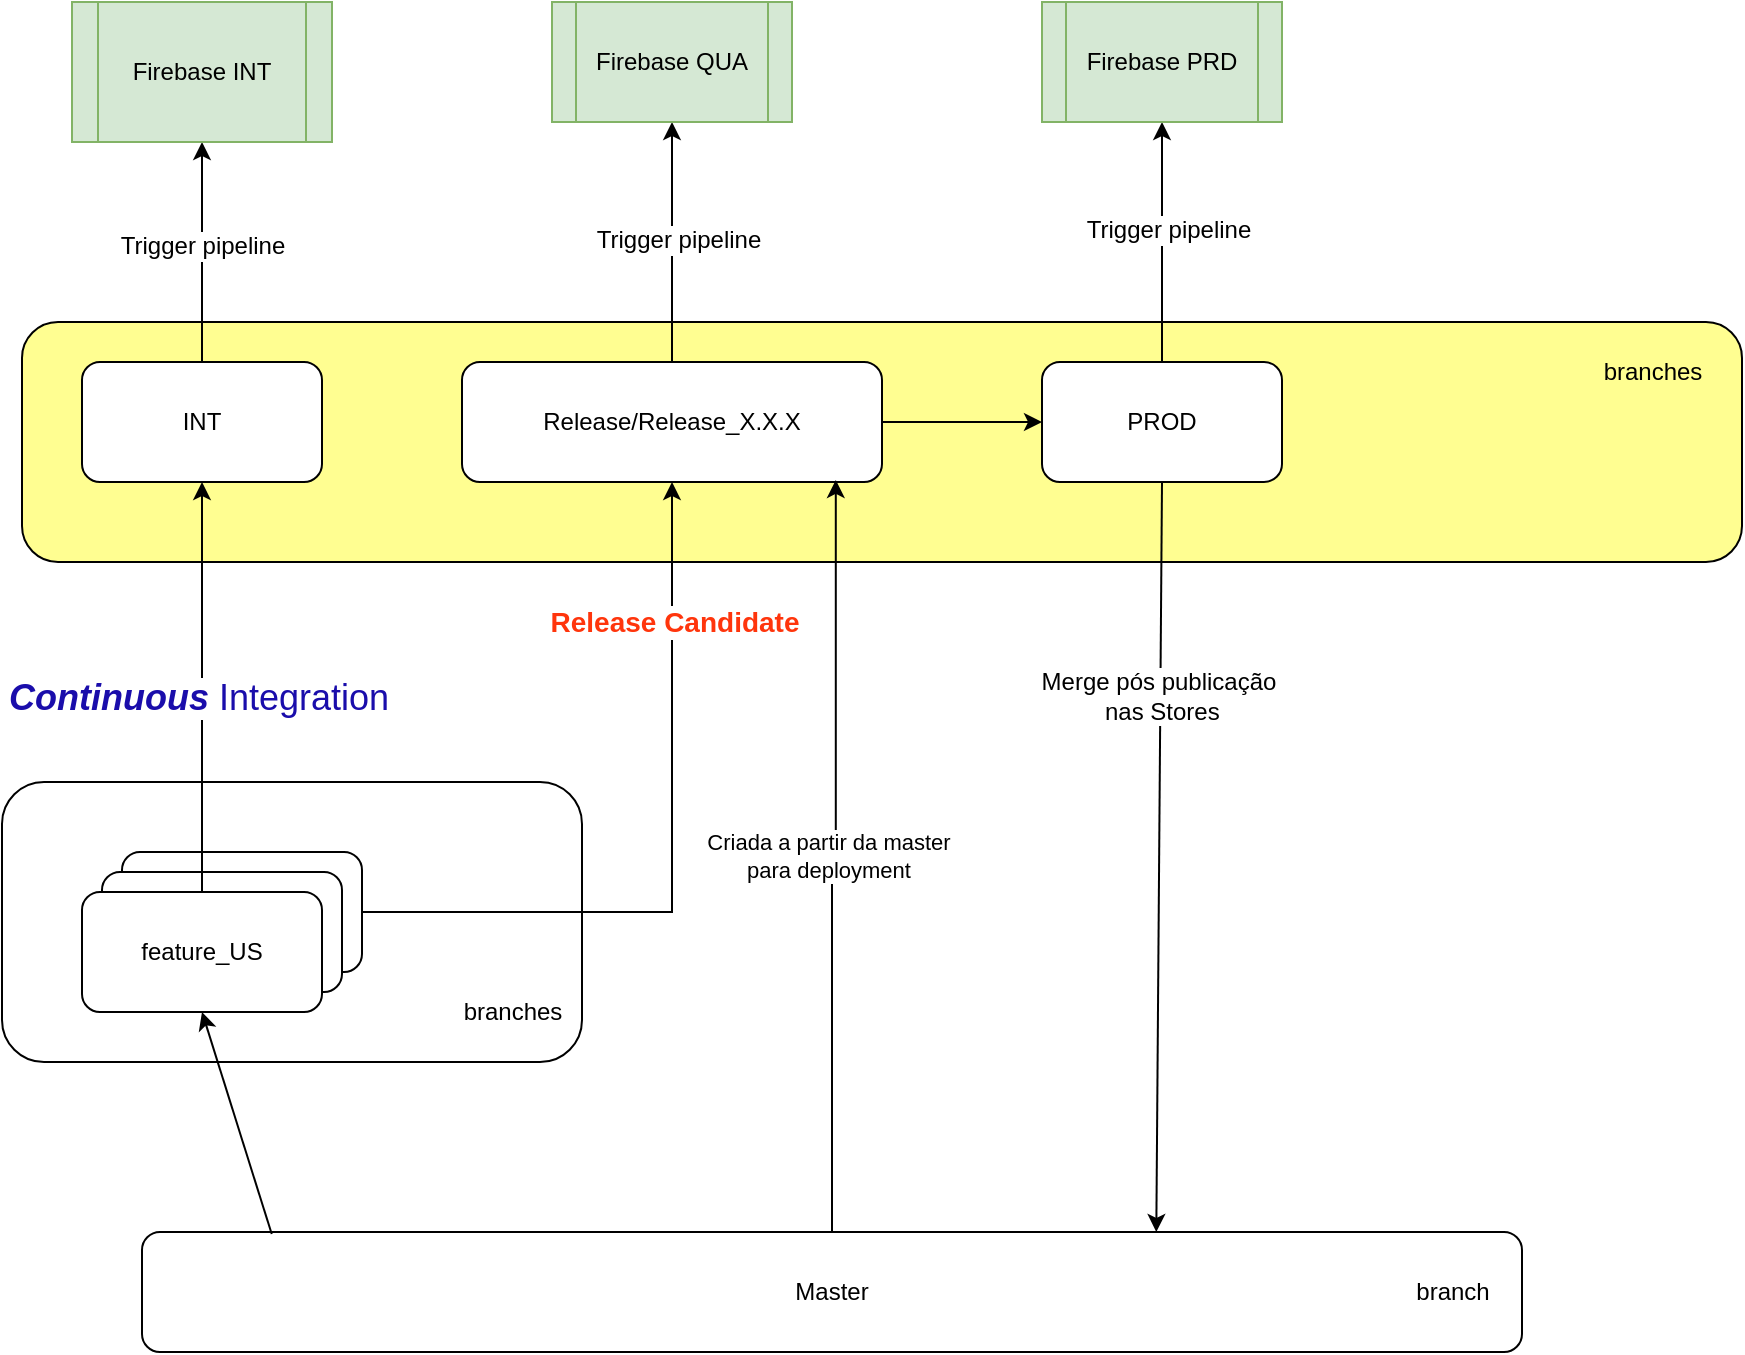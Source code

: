 <mxfile version="28.2.3">
  <diagram name="Página-1" id="aZhOI2Rf11P-X5zS5xGF">
    <mxGraphModel dx="1418" dy="868" grid="1" gridSize="10" guides="1" tooltips="1" connect="1" arrows="1" fold="1" page="1" pageScale="1" pageWidth="827" pageHeight="1169" math="0" shadow="0">
      <root>
        <mxCell id="0" />
        <mxCell id="1" parent="0" />
        <mxCell id="M8hkXP_kOSwks7LkfX3K-2" value="" style="rounded=1;whiteSpace=wrap;html=1;fillColor=#FFFE91;" parent="1" vertex="1">
          <mxGeometry x="180" y="320" width="860" height="120" as="geometry" />
        </mxCell>
        <mxCell id="M8hkXP_kOSwks7LkfX3K-39" style="edgeStyle=orthogonalEdgeStyle;rounded=0;orthogonalLoop=1;jettySize=auto;html=1;entryX=0.5;entryY=1;entryDx=0;entryDy=0;" parent="1" source="M8hkXP_kOSwks7LkfX3K-6" target="M8hkXP_kOSwks7LkfX3K-18" edge="1">
          <mxGeometry relative="1" as="geometry" />
        </mxCell>
        <mxCell id="M8hkXP_kOSwks7LkfX3K-45" value="&lt;font style=&quot;font-size: 12px;&quot;&gt;Trigger pipeline&lt;/font&gt;" style="edgeLabel;html=1;align=center;verticalAlign=middle;resizable=0;points=[];" parent="M8hkXP_kOSwks7LkfX3K-39" vertex="1" connectable="0">
          <mxGeometry x="0.054" relative="1" as="geometry">
            <mxPoint as="offset" />
          </mxGeometry>
        </mxCell>
        <mxCell id="M8hkXP_kOSwks7LkfX3K-6" value="INT" style="rounded=1;whiteSpace=wrap;html=1;" parent="1" vertex="1">
          <mxGeometry x="210" y="340" width="120" height="60" as="geometry" />
        </mxCell>
        <mxCell id="M8hkXP_kOSwks7LkfX3K-7" value="" style="rounded=1;whiteSpace=wrap;html=1;" parent="1" vertex="1">
          <mxGeometry x="170" y="550" width="290" height="140" as="geometry" />
        </mxCell>
        <mxCell id="M8hkXP_kOSwks7LkfX3K-17" style="edgeStyle=orthogonalEdgeStyle;rounded=0;orthogonalLoop=1;jettySize=auto;html=1;" parent="1" source="M8hkXP_kOSwks7LkfX3K-8" target="M8hkXP_kOSwks7LkfX3K-9" edge="1">
          <mxGeometry relative="1" as="geometry" />
        </mxCell>
        <mxCell id="M8hkXP_kOSwks7LkfX3K-28" value="&lt;font style=&quot;font-size: 14px; color: rgb(255, 53, 12);&quot;&gt;&lt;b&gt;Release Candidate&lt;/b&gt;&lt;/font&gt;" style="edgeLabel;html=1;align=center;verticalAlign=middle;resizable=0;points=[];" parent="M8hkXP_kOSwks7LkfX3K-17" vertex="1" connectable="0">
          <mxGeometry x="0.625" y="-1" relative="1" as="geometry">
            <mxPoint as="offset" />
          </mxGeometry>
        </mxCell>
        <mxCell id="M8hkXP_kOSwks7LkfX3K-8" value="feature_US" style="rounded=1;whiteSpace=wrap;html=1;" parent="1" vertex="1">
          <mxGeometry x="230" y="585" width="120" height="60" as="geometry" />
        </mxCell>
        <mxCell id="M8hkXP_kOSwks7LkfX3K-22" style="edgeStyle=orthogonalEdgeStyle;rounded=0;orthogonalLoop=1;jettySize=auto;html=1;" parent="1" source="M8hkXP_kOSwks7LkfX3K-9" target="M8hkXP_kOSwks7LkfX3K-12" edge="1">
          <mxGeometry relative="1" as="geometry" />
        </mxCell>
        <mxCell id="M8hkXP_kOSwks7LkfX3K-25" style="edgeStyle=orthogonalEdgeStyle;rounded=0;orthogonalLoop=1;jettySize=auto;html=1;" parent="1" source="M8hkXP_kOSwks7LkfX3K-9" target="M8hkXP_kOSwks7LkfX3K-21" edge="1">
          <mxGeometry relative="1" as="geometry" />
        </mxCell>
        <mxCell id="M8hkXP_kOSwks7LkfX3K-46" value="&lt;font style=&quot;font-size: 12px;&quot;&gt;Trigger pipeline&lt;/font&gt;" style="edgeLabel;html=1;align=center;verticalAlign=middle;resizable=0;points=[];" parent="M8hkXP_kOSwks7LkfX3K-25" vertex="1" connectable="0">
          <mxGeometry x="0.017" y="-3" relative="1" as="geometry">
            <mxPoint as="offset" />
          </mxGeometry>
        </mxCell>
        <mxCell id="M8hkXP_kOSwks7LkfX3K-9" value="Release/Release_X.X.X" style="rounded=1;whiteSpace=wrap;html=1;" parent="1" vertex="1">
          <mxGeometry x="400" y="340" width="210" height="60" as="geometry" />
        </mxCell>
        <mxCell id="M8hkXP_kOSwks7LkfX3K-27" style="edgeStyle=orthogonalEdgeStyle;rounded=0;orthogonalLoop=1;jettySize=auto;html=1;entryX=0.5;entryY=1;entryDx=0;entryDy=0;" parent="1" source="M8hkXP_kOSwks7LkfX3K-12" target="M8hkXP_kOSwks7LkfX3K-26" edge="1">
          <mxGeometry relative="1" as="geometry" />
        </mxCell>
        <mxCell id="M8hkXP_kOSwks7LkfX3K-47" value="&lt;font style=&quot;font-size: 12px;&quot;&gt;Trigger pipeline&lt;/font&gt;" style="edgeLabel;html=1;align=center;verticalAlign=middle;resizable=0;points=[];" parent="M8hkXP_kOSwks7LkfX3K-27" vertex="1" connectable="0">
          <mxGeometry x="0.1" y="-3" relative="1" as="geometry">
            <mxPoint as="offset" />
          </mxGeometry>
        </mxCell>
        <mxCell id="M8hkXP_kOSwks7LkfX3K-12" value="PROD" style="rounded=1;whiteSpace=wrap;html=1;" parent="1" vertex="1">
          <mxGeometry x="690" y="340" width="120" height="60" as="geometry" />
        </mxCell>
        <mxCell id="M8hkXP_kOSwks7LkfX3K-15" value="Master" style="rounded=1;whiteSpace=wrap;html=1;" parent="1" vertex="1">
          <mxGeometry x="240" y="775" width="690" height="60" as="geometry" />
        </mxCell>
        <mxCell id="M8hkXP_kOSwks7LkfX3K-18" value="Firebase INT" style="shape=process;whiteSpace=wrap;html=1;backgroundOutline=1;fillColor=#d5e8d4;strokeColor=#82b366;" parent="1" vertex="1">
          <mxGeometry x="205" y="160" width="130" height="70" as="geometry" />
        </mxCell>
        <mxCell id="M8hkXP_kOSwks7LkfX3K-21" value="Firebase QUA" style="shape=process;whiteSpace=wrap;html=1;backgroundOutline=1;fillColor=#d5e8d4;strokeColor=#82b366;" parent="1" vertex="1">
          <mxGeometry x="445" y="160" width="120" height="60" as="geometry" />
        </mxCell>
        <mxCell id="M8hkXP_kOSwks7LkfX3K-26" value="Firebase PRD" style="shape=process;whiteSpace=wrap;html=1;backgroundOutline=1;fillColor=#d5e8d4;strokeColor=#82b366;" parent="1" vertex="1">
          <mxGeometry x="690" y="160" width="120" height="60" as="geometry" />
        </mxCell>
        <mxCell id="M8hkXP_kOSwks7LkfX3K-35" value="feature_US" style="rounded=1;whiteSpace=wrap;html=1;" parent="1" vertex="1">
          <mxGeometry x="220" y="595" width="120" height="60" as="geometry" />
        </mxCell>
        <mxCell id="M8hkXP_kOSwks7LkfX3K-37" style="edgeStyle=orthogonalEdgeStyle;rounded=0;orthogonalLoop=1;jettySize=auto;html=1;" parent="1" source="M8hkXP_kOSwks7LkfX3K-36" target="M8hkXP_kOSwks7LkfX3K-6" edge="1">
          <mxGeometry relative="1" as="geometry" />
        </mxCell>
        <mxCell id="M8hkXP_kOSwks7LkfX3K-38" value="&lt;a style=&quot;color: rgb(26, 13, 171); text-decoration-line: none; -webkit-tap-highlight-color: rgba(0, 0, 0, 0.1); outline: 0px; font-family: &amp;quot;Google Sans&amp;quot;, Arial, sans-serif; font-size: 18px; text-align: start; text-wrap-mode: wrap;&quot; data-ved=&quot;2ahUKEwjM7o7MzOKPAxUdnf0HHaxjOVgQkeECKAB6BAgpEAE&quot; tabindex=&quot;0&quot; role=&quot;button&quot; href=&quot;https://www.google.com/search?sca_esv=0552b0ba02155725&amp;amp;sxsrf=AE3TifOiXlHq9svLUM2szQaXvpw8ZoYryQ:1758208373019&amp;amp;q=Continuous+Integration&amp;amp;spell=1&amp;amp;sa=X&amp;amp;ved=2ahUKEwjM7o7MzOKPAxUdnf0HHaxjOVgQkeECKAB6BAgpEAE&quot; id=&quot;fprsl&quot;&gt;&lt;b&gt;&lt;i&gt;Continuous&lt;/i&gt;&lt;/b&gt;&amp;nbsp;Integration&lt;/a&gt;" style="edgeLabel;html=1;align=center;verticalAlign=middle;resizable=0;points=[];" parent="M8hkXP_kOSwks7LkfX3K-37" vertex="1" connectable="0">
          <mxGeometry x="-0.054" y="2" relative="1" as="geometry">
            <mxPoint as="offset" />
          </mxGeometry>
        </mxCell>
        <mxCell id="M8hkXP_kOSwks7LkfX3K-36" value="feature_US" style="rounded=1;whiteSpace=wrap;html=1;" parent="1" vertex="1">
          <mxGeometry x="210" y="605" width="120" height="60" as="geometry" />
        </mxCell>
        <mxCell id="M8hkXP_kOSwks7LkfX3K-42" value="" style="endArrow=classic;html=1;rounded=0;exitX=0.094;exitY=0.017;exitDx=0;exitDy=0;exitPerimeter=0;entryX=0.5;entryY=1;entryDx=0;entryDy=0;" parent="1" source="M8hkXP_kOSwks7LkfX3K-15" target="M8hkXP_kOSwks7LkfX3K-36" edge="1">
          <mxGeometry width="50" height="50" relative="1" as="geometry">
            <mxPoint x="490" y="500" as="sourcePoint" />
            <mxPoint x="540" y="450" as="targetPoint" />
          </mxGeometry>
        </mxCell>
        <mxCell id="M8hkXP_kOSwks7LkfX3K-43" value="" style="endArrow=classic;html=1;rounded=0;exitX=0.5;exitY=1;exitDx=0;exitDy=0;entryX=0.735;entryY=0;entryDx=0;entryDy=0;entryPerimeter=0;" parent="1" source="M8hkXP_kOSwks7LkfX3K-12" target="M8hkXP_kOSwks7LkfX3K-15" edge="1">
          <mxGeometry width="50" height="50" relative="1" as="geometry">
            <mxPoint x="490" y="500" as="sourcePoint" />
            <mxPoint x="540" y="450" as="targetPoint" />
          </mxGeometry>
        </mxCell>
        <mxCell id="M8hkXP_kOSwks7LkfX3K-49" value="&lt;font style=&quot;font-size: 12px;&quot;&gt;Merge pós publicação&lt;br&gt;&amp;nbsp;nas Stores&lt;/font&gt;" style="edgeLabel;html=1;align=center;verticalAlign=middle;resizable=0;points=[];" parent="M8hkXP_kOSwks7LkfX3K-43" vertex="1" connectable="0">
          <mxGeometry x="-0.431" y="-1" relative="1" as="geometry">
            <mxPoint as="offset" />
          </mxGeometry>
        </mxCell>
        <mxCell id="M8hkXP_kOSwks7LkfX3K-44" style="edgeStyle=orthogonalEdgeStyle;rounded=0;orthogonalLoop=1;jettySize=auto;html=1;entryX=0.89;entryY=0.983;entryDx=0;entryDy=0;entryPerimeter=0;" parent="1" source="M8hkXP_kOSwks7LkfX3K-15" target="M8hkXP_kOSwks7LkfX3K-9" edge="1">
          <mxGeometry relative="1" as="geometry" />
        </mxCell>
        <mxCell id="Q2KcRwAVCcZIG1G0tkxW-2" value="Criada a partir da master&lt;br&gt;para deployment" style="edgeLabel;html=1;align=center;verticalAlign=middle;resizable=0;points=[];" vertex="1" connectable="0" parent="M8hkXP_kOSwks7LkfX3K-44">
          <mxGeometry x="-0.008" y="3" relative="1" as="geometry">
            <mxPoint x="-2" y="2" as="offset" />
          </mxGeometry>
        </mxCell>
        <mxCell id="M8hkXP_kOSwks7LkfX3K-50" value="branches" style="text;html=1;align=center;verticalAlign=middle;resizable=0;points=[];autosize=1;strokeColor=none;fillColor=none;" parent="1" vertex="1">
          <mxGeometry x="960" y="330" width="70" height="30" as="geometry" />
        </mxCell>
        <mxCell id="M8hkXP_kOSwks7LkfX3K-51" value="branch" style="text;html=1;align=center;verticalAlign=middle;resizable=0;points=[];autosize=1;strokeColor=none;fillColor=none;" parent="1" vertex="1">
          <mxGeometry x="865" y="790" width="60" height="30" as="geometry" />
        </mxCell>
        <mxCell id="Q2KcRwAVCcZIG1G0tkxW-1" value="branches" style="text;html=1;align=center;verticalAlign=middle;resizable=0;points=[];autosize=1;strokeColor=none;fillColor=none;" vertex="1" parent="1">
          <mxGeometry x="390" y="650" width="70" height="30" as="geometry" />
        </mxCell>
      </root>
    </mxGraphModel>
  </diagram>
</mxfile>
